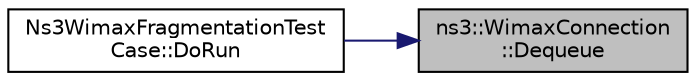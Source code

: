 digraph "ns3::WimaxConnection::Dequeue"
{
 // LATEX_PDF_SIZE
  edge [fontname="Helvetica",fontsize="10",labelfontname="Helvetica",labelfontsize="10"];
  node [fontname="Helvetica",fontsize="10",shape=record];
  rankdir="RL";
  Node1 [label="ns3::WimaxConnection\l::Dequeue",height=0.2,width=0.4,color="black", fillcolor="grey75", style="filled", fontcolor="black",tooltip="dequeue a packet from the queue of the connection"];
  Node1 -> Node2 [dir="back",color="midnightblue",fontsize="10",style="solid",fontname="Helvetica"];
  Node2 [label="Ns3WimaxFragmentationTest\lCase::DoRun",height=0.2,width=0.4,color="black", fillcolor="white", style="filled",URL="$class_ns3_wimax_fragmentation_test_case.html#ac4725340138d07d67dbb72aaa5ccd84b",tooltip="Implementation to actually run this TestCase."];
}
